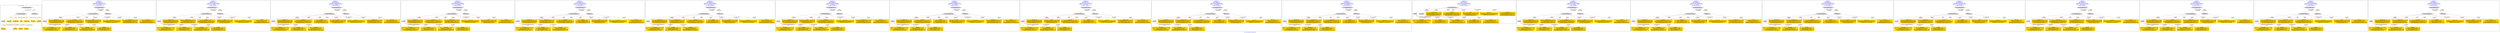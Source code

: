 digraph n0 {
fontcolor="blue"
remincross="true"
label="s13-s-art-institute-of-chicago.xml"
subgraph cluster_0 {
label="1-correct model"
n2[style="filled",color="white",fillcolor="lightgray",label="CulturalHeritageObject1"];
n3[style="filled",color="white",fillcolor="lightgray",label="Person1"];
n4[shape="plaintext",style="filled",fillcolor="gold",label="Dimensions"];
n5[shape="plaintext",style="filled",fillcolor="gold",label="Typeofartwork"];
n6[shape="plaintext",style="filled",fillcolor="gold",label="Credit"];
n7[shape="plaintext",style="filled",fillcolor="gold",label="Titleofartwork"];
n8[shape="plaintext",style="filled",fillcolor="gold",label="Accessionid"];
n9[shape="plaintext",style="filled",fillcolor="gold",label="Nationality"];
n10[shape="plaintext",style="filled",fillcolor="gold",label="birthDate"];
n11[shape="plaintext",style="filled",fillcolor="gold",label="deathDate"];
n12[shape="plaintext",style="filled",fillcolor="gold",label="Artistname"];
n13[style="filled",color="white",fillcolor="lightgray",label="EuropeanaAggregation1"];
n14[style="filled",color="white",fillcolor="lightgray",label="WebResource1"];
n15[shape="plaintext",style="filled",fillcolor="gold",label="ImageURL"];
}
subgraph cluster_1 {
label="candidate 0\nlink coherence:1.0\nnode coherence:1.0\nconfidence:0.6140749949777058\nmapping score:0.6546916649925686\ncost:12.99942\n-precision:0.92-recall:0.92"
n17[style="filled",color="white",fillcolor="lightgray",label="CulturalHeritageObject1"];
n18[style="filled",color="white",fillcolor="lightgray",label="Person1"];
n19[style="filled",color="white",fillcolor="lightgray",label="EuropeanaAggregation1"];
n20[style="filled",color="white",fillcolor="lightgray",label="WebResource1"];
n21[shape="plaintext",style="filled",fillcolor="gold",label="Typeofartwork\n[CulturalHeritageObject,medium,0.791]\n[CulturalHeritageObject,description,0.086]\n[Person,biographicalInformation,0.071]\n[CulturalHeritageObject,title,0.052]"];
n22[shape="plaintext",style="filled",fillcolor="gold",label="ImageURL\n[WebResource,classLink,0.826]\n[Document,classLink,0.143]\n[Person,biographicalInformation,0.018]\n[CulturalHeritageObject,description,0.013]"];
n23[shape="plaintext",style="filled",fillcolor="gold",label="Dimensions\n[CulturalHeritageObject,extent,0.743]\n[CulturalHeritageObject,accessionNumber,0.112]\n[CulturalHeritageObject,description,0.082]\n[CulturalHeritageObject,medium,0.064]"];
n24[shape="plaintext",style="filled",fillcolor="gold",label="Nationality\n[Person,countryAssociatedWithThePerson,0.806]\n[Concept,prefLabel,0.091]\n[CulturalHeritageObject,provenance,0.057]\n[CulturalHeritageObject,title,0.046]"];
n25[shape="plaintext",style="filled",fillcolor="gold",label="Credit\n[CulturalHeritageObject,provenance,0.428]\n[CulturalHeritageObject,description,0.249]\n[CulturalHeritageObject,title,0.17]\n[Document,classLink,0.153]"];
n26[shape="plaintext",style="filled",fillcolor="gold",label="deathDate\n[Person,dateOfDeath,0.345]\n[CulturalHeritageObject,created,0.316]\n[Person,dateOfBirth,0.307]\n[CulturalHeritageObject,provenance,0.032]"];
n27[shape="plaintext",style="filled",fillcolor="gold",label="Accessionid\n[CulturalHeritageObject,accessionNumber,0.914]\n[CulturalHeritageObject,provenance,0.082]\n[WebResource,classLink,0.004]"];
n28[shape="plaintext",style="filled",fillcolor="gold",label="Titleofartwork\n[CulturalHeritageObject,description,0.293]\n[CulturalHeritageObject,title,0.275]\n[CulturalHeritageObject,created,0.227]\n[Person,biographicalInformation,0.206]"];
n29[shape="plaintext",style="filled",fillcolor="gold",label="Artistname\n[Person,nameOfThePerson,0.503]\n[Document,classLink,0.183]\n[CulturalHeritageObject,provenance,0.157]\n[CulturalHeritageObject,description,0.157]"];
n30[shape="plaintext",style="filled",fillcolor="gold",label="birthDate\n[Person,dateOfBirth,0.492]\n[CulturalHeritageObject,created,0.259]\n[Person,dateOfDeath,0.191]\n[Person,biographicalInformation,0.058]"];
}
subgraph cluster_2 {
label="candidate 1\nlink coherence:1.0\nnode coherence:1.0\nconfidence:0.6122558140143681\nmapping score:0.6540852713381228\ncost:12.99942\n-precision:1.0-recall:1.0"
n32[style="filled",color="white",fillcolor="lightgray",label="CulturalHeritageObject1"];
n33[style="filled",color="white",fillcolor="lightgray",label="Person1"];
n34[style="filled",color="white",fillcolor="lightgray",label="EuropeanaAggregation1"];
n35[style="filled",color="white",fillcolor="lightgray",label="WebResource1"];
n36[shape="plaintext",style="filled",fillcolor="gold",label="Typeofartwork\n[CulturalHeritageObject,medium,0.791]\n[CulturalHeritageObject,description,0.086]\n[Person,biographicalInformation,0.071]\n[CulturalHeritageObject,title,0.052]"];
n37[shape="plaintext",style="filled",fillcolor="gold",label="Titleofartwork\n[CulturalHeritageObject,description,0.293]\n[CulturalHeritageObject,title,0.275]\n[CulturalHeritageObject,created,0.227]\n[Person,biographicalInformation,0.206]"];
n38[shape="plaintext",style="filled",fillcolor="gold",label="ImageURL\n[WebResource,classLink,0.826]\n[Document,classLink,0.143]\n[Person,biographicalInformation,0.018]\n[CulturalHeritageObject,description,0.013]"];
n39[shape="plaintext",style="filled",fillcolor="gold",label="Dimensions\n[CulturalHeritageObject,extent,0.743]\n[CulturalHeritageObject,accessionNumber,0.112]\n[CulturalHeritageObject,description,0.082]\n[CulturalHeritageObject,medium,0.064]"];
n40[shape="plaintext",style="filled",fillcolor="gold",label="Nationality\n[Person,countryAssociatedWithThePerson,0.806]\n[Concept,prefLabel,0.091]\n[CulturalHeritageObject,provenance,0.057]\n[CulturalHeritageObject,title,0.046]"];
n41[shape="plaintext",style="filled",fillcolor="gold",label="Credit\n[CulturalHeritageObject,provenance,0.428]\n[CulturalHeritageObject,description,0.249]\n[CulturalHeritageObject,title,0.17]\n[Document,classLink,0.153]"];
n42[shape="plaintext",style="filled",fillcolor="gold",label="deathDate\n[Person,dateOfDeath,0.345]\n[CulturalHeritageObject,created,0.316]\n[Person,dateOfBirth,0.307]\n[CulturalHeritageObject,provenance,0.032]"];
n43[shape="plaintext",style="filled",fillcolor="gold",label="Accessionid\n[CulturalHeritageObject,accessionNumber,0.914]\n[CulturalHeritageObject,provenance,0.082]\n[WebResource,classLink,0.004]"];
n44[shape="plaintext",style="filled",fillcolor="gold",label="Artistname\n[Person,nameOfThePerson,0.503]\n[Document,classLink,0.183]\n[CulturalHeritageObject,provenance,0.157]\n[CulturalHeritageObject,description,0.157]"];
n45[shape="plaintext",style="filled",fillcolor="gold",label="birthDate\n[Person,dateOfBirth,0.492]\n[CulturalHeritageObject,created,0.259]\n[Person,dateOfDeath,0.191]\n[Person,biographicalInformation,0.058]"];
}
subgraph cluster_3 {
label="candidate 10\nlink coherence:1.0\nnode coherence:1.0\nconfidence:0.5908469470069344\nmapping score:0.6469489823356448\ncost:12.99942\n-precision:0.85-recall:0.85"
n47[style="filled",color="white",fillcolor="lightgray",label="CulturalHeritageObject1"];
n48[style="filled",color="white",fillcolor="lightgray",label="Person1"];
n49[style="filled",color="white",fillcolor="lightgray",label="EuropeanaAggregation1"];
n50[style="filled",color="white",fillcolor="lightgray",label="WebResource1"];
n51[shape="plaintext",style="filled",fillcolor="gold",label="Typeofartwork\n[CulturalHeritageObject,medium,0.791]\n[CulturalHeritageObject,description,0.086]\n[Person,biographicalInformation,0.071]\n[CulturalHeritageObject,title,0.052]"];
n52[shape="plaintext",style="filled",fillcolor="gold",label="ImageURL\n[WebResource,classLink,0.826]\n[Document,classLink,0.143]\n[Person,biographicalInformation,0.018]\n[CulturalHeritageObject,description,0.013]"];
n53[shape="plaintext",style="filled",fillcolor="gold",label="Dimensions\n[CulturalHeritageObject,extent,0.743]\n[CulturalHeritageObject,accessionNumber,0.112]\n[CulturalHeritageObject,description,0.082]\n[CulturalHeritageObject,medium,0.064]"];
n54[shape="plaintext",style="filled",fillcolor="gold",label="Nationality\n[Person,countryAssociatedWithThePerson,0.806]\n[Concept,prefLabel,0.091]\n[CulturalHeritageObject,provenance,0.057]\n[CulturalHeritageObject,title,0.046]"];
n55[shape="plaintext",style="filled",fillcolor="gold",label="birthDate\n[Person,dateOfBirth,0.492]\n[CulturalHeritageObject,created,0.259]\n[Person,dateOfDeath,0.191]\n[Person,biographicalInformation,0.058]"];
n56[shape="plaintext",style="filled",fillcolor="gold",label="Credit\n[CulturalHeritageObject,provenance,0.428]\n[CulturalHeritageObject,description,0.249]\n[CulturalHeritageObject,title,0.17]\n[Document,classLink,0.153]"];
n57[shape="plaintext",style="filled",fillcolor="gold",label="deathDate\n[Person,dateOfDeath,0.345]\n[CulturalHeritageObject,created,0.316]\n[Person,dateOfBirth,0.307]\n[CulturalHeritageObject,provenance,0.032]"];
n58[shape="plaintext",style="filled",fillcolor="gold",label="Accessionid\n[CulturalHeritageObject,accessionNumber,0.914]\n[CulturalHeritageObject,provenance,0.082]\n[WebResource,classLink,0.004]"];
n59[shape="plaintext",style="filled",fillcolor="gold",label="Titleofartwork\n[CulturalHeritageObject,description,0.293]\n[CulturalHeritageObject,title,0.275]\n[CulturalHeritageObject,created,0.227]\n[Person,biographicalInformation,0.206]"];
n60[shape="plaintext",style="filled",fillcolor="gold",label="Artistname\n[Person,nameOfThePerson,0.503]\n[Document,classLink,0.183]\n[CulturalHeritageObject,provenance,0.157]\n[CulturalHeritageObject,description,0.157]"];
}
subgraph cluster_4 {
label="candidate 11\nlink coherence:1.0\nnode coherence:1.0\nconfidence:0.5895125423698978\nmapping score:0.646504180789966\ncost:12.99942\n-precision:0.85-recall:0.85"
n62[style="filled",color="white",fillcolor="lightgray",label="CulturalHeritageObject1"];
n63[style="filled",color="white",fillcolor="lightgray",label="Person1"];
n64[style="filled",color="white",fillcolor="lightgray",label="EuropeanaAggregation1"];
n65[style="filled",color="white",fillcolor="lightgray",label="WebResource1"];
n66[shape="plaintext",style="filled",fillcolor="gold",label="Typeofartwork\n[CulturalHeritageObject,medium,0.791]\n[CulturalHeritageObject,description,0.086]\n[Person,biographicalInformation,0.071]\n[CulturalHeritageObject,title,0.052]"];
n67[shape="plaintext",style="filled",fillcolor="gold",label="ImageURL\n[WebResource,classLink,0.826]\n[Document,classLink,0.143]\n[Person,biographicalInformation,0.018]\n[CulturalHeritageObject,description,0.013]"];
n68[shape="plaintext",style="filled",fillcolor="gold",label="Dimensions\n[CulturalHeritageObject,extent,0.743]\n[CulturalHeritageObject,accessionNumber,0.112]\n[CulturalHeritageObject,description,0.082]\n[CulturalHeritageObject,medium,0.064]"];
n69[shape="plaintext",style="filled",fillcolor="gold",label="Nationality\n[Person,countryAssociatedWithThePerson,0.806]\n[Concept,prefLabel,0.091]\n[CulturalHeritageObject,provenance,0.057]\n[CulturalHeritageObject,title,0.046]"];
n70[shape="plaintext",style="filled",fillcolor="gold",label="Titleofartwork\n[CulturalHeritageObject,description,0.293]\n[CulturalHeritageObject,title,0.275]\n[CulturalHeritageObject,created,0.227]\n[Person,biographicalInformation,0.206]"];
n71[shape="plaintext",style="filled",fillcolor="gold",label="deathDate\n[Person,dateOfDeath,0.345]\n[CulturalHeritageObject,created,0.316]\n[Person,dateOfBirth,0.307]\n[CulturalHeritageObject,provenance,0.032]"];
n72[shape="plaintext",style="filled",fillcolor="gold",label="Accessionid\n[CulturalHeritageObject,accessionNumber,0.914]\n[CulturalHeritageObject,provenance,0.082]\n[WebResource,classLink,0.004]"];
n73[shape="plaintext",style="filled",fillcolor="gold",label="Credit\n[CulturalHeritageObject,provenance,0.428]\n[CulturalHeritageObject,description,0.249]\n[CulturalHeritageObject,title,0.17]\n[Document,classLink,0.153]"];
n74[shape="plaintext",style="filled",fillcolor="gold",label="Artistname\n[Person,nameOfThePerson,0.503]\n[Document,classLink,0.183]\n[CulturalHeritageObject,provenance,0.157]\n[CulturalHeritageObject,description,0.157]"];
n75[shape="plaintext",style="filled",fillcolor="gold",label="birthDate\n[Person,dateOfBirth,0.492]\n[CulturalHeritageObject,created,0.259]\n[Person,dateOfDeath,0.191]\n[Person,biographicalInformation,0.058]"];
}
subgraph cluster_5 {
label="candidate 12\nlink coherence:1.0\nnode coherence:1.0\nconfidence:0.5890277660435967\nmapping score:0.646342588681199\ncost:12.99942\n-precision:0.92-recall:0.92"
n77[style="filled",color="white",fillcolor="lightgray",label="CulturalHeritageObject1"];
n78[style="filled",color="white",fillcolor="lightgray",label="Person1"];
n79[style="filled",color="white",fillcolor="lightgray",label="EuropeanaAggregation1"];
n80[style="filled",color="white",fillcolor="lightgray",label="WebResource1"];
n81[shape="plaintext",style="filled",fillcolor="gold",label="Typeofartwork\n[CulturalHeritageObject,medium,0.791]\n[CulturalHeritageObject,description,0.086]\n[Person,biographicalInformation,0.071]\n[CulturalHeritageObject,title,0.052]"];
n82[shape="plaintext",style="filled",fillcolor="gold",label="Titleofartwork\n[CulturalHeritageObject,description,0.293]\n[CulturalHeritageObject,title,0.275]\n[CulturalHeritageObject,created,0.227]\n[Person,biographicalInformation,0.206]"];
n83[shape="plaintext",style="filled",fillcolor="gold",label="ImageURL\n[WebResource,classLink,0.826]\n[Document,classLink,0.143]\n[Person,biographicalInformation,0.018]\n[CulturalHeritageObject,description,0.013]"];
n84[shape="plaintext",style="filled",fillcolor="gold",label="Dimensions\n[CulturalHeritageObject,extent,0.743]\n[CulturalHeritageObject,accessionNumber,0.112]\n[CulturalHeritageObject,description,0.082]\n[CulturalHeritageObject,medium,0.064]"];
n85[shape="plaintext",style="filled",fillcolor="gold",label="Nationality\n[Person,countryAssociatedWithThePerson,0.806]\n[Concept,prefLabel,0.091]\n[CulturalHeritageObject,provenance,0.057]\n[CulturalHeritageObject,title,0.046]"];
n86[shape="plaintext",style="filled",fillcolor="gold",label="birthDate\n[Person,dateOfBirth,0.492]\n[CulturalHeritageObject,created,0.259]\n[Person,dateOfDeath,0.191]\n[Person,biographicalInformation,0.058]"];
n87[shape="plaintext",style="filled",fillcolor="gold",label="Credit\n[CulturalHeritageObject,provenance,0.428]\n[CulturalHeritageObject,description,0.249]\n[CulturalHeritageObject,title,0.17]\n[Document,classLink,0.153]"];
n88[shape="plaintext",style="filled",fillcolor="gold",label="deathDate\n[Person,dateOfDeath,0.345]\n[CulturalHeritageObject,created,0.316]\n[Person,dateOfBirth,0.307]\n[CulturalHeritageObject,provenance,0.032]"];
n89[shape="plaintext",style="filled",fillcolor="gold",label="Accessionid\n[CulturalHeritageObject,accessionNumber,0.914]\n[CulturalHeritageObject,provenance,0.082]\n[WebResource,classLink,0.004]"];
n90[shape="plaintext",style="filled",fillcolor="gold",label="Artistname\n[Person,nameOfThePerson,0.503]\n[Document,classLink,0.183]\n[CulturalHeritageObject,provenance,0.157]\n[CulturalHeritageObject,description,0.157]"];
}
subgraph cluster_6 {
label="candidate 13\nlink coherence:1.0\nnode coherence:1.0\nconfidence:0.5890277660435967\nmapping score:0.646342588681199\ncost:12.99959\n-precision:0.92-recall:0.92"
n92[style="filled",color="white",fillcolor="lightgray",label="CulturalHeritageObject1"];
n93[style="filled",color="white",fillcolor="lightgray",label="Person1"];
n94[style="filled",color="white",fillcolor="lightgray",label="EuropeanaAggregation1"];
n95[style="filled",color="white",fillcolor="lightgray",label="WebResource2"];
n96[shape="plaintext",style="filled",fillcolor="gold",label="Typeofartwork\n[CulturalHeritageObject,medium,0.791]\n[CulturalHeritageObject,description,0.086]\n[Person,biographicalInformation,0.071]\n[CulturalHeritageObject,title,0.052]"];
n97[shape="plaintext",style="filled",fillcolor="gold",label="Titleofartwork\n[CulturalHeritageObject,description,0.293]\n[CulturalHeritageObject,title,0.275]\n[CulturalHeritageObject,created,0.227]\n[Person,biographicalInformation,0.206]"];
n98[shape="plaintext",style="filled",fillcolor="gold",label="Dimensions\n[CulturalHeritageObject,extent,0.743]\n[CulturalHeritageObject,accessionNumber,0.112]\n[CulturalHeritageObject,description,0.082]\n[CulturalHeritageObject,medium,0.064]"];
n99[shape="plaintext",style="filled",fillcolor="gold",label="Nationality\n[Person,countryAssociatedWithThePerson,0.806]\n[Concept,prefLabel,0.091]\n[CulturalHeritageObject,provenance,0.057]\n[CulturalHeritageObject,title,0.046]"];
n100[shape="plaintext",style="filled",fillcolor="gold",label="birthDate\n[Person,dateOfBirth,0.492]\n[CulturalHeritageObject,created,0.259]\n[Person,dateOfDeath,0.191]\n[Person,biographicalInformation,0.058]"];
n101[shape="plaintext",style="filled",fillcolor="gold",label="Credit\n[CulturalHeritageObject,provenance,0.428]\n[CulturalHeritageObject,description,0.249]\n[CulturalHeritageObject,title,0.17]\n[Document,classLink,0.153]"];
n102[shape="plaintext",style="filled",fillcolor="gold",label="deathDate\n[Person,dateOfDeath,0.345]\n[CulturalHeritageObject,created,0.316]\n[Person,dateOfBirth,0.307]\n[CulturalHeritageObject,provenance,0.032]"];
n103[shape="plaintext",style="filled",fillcolor="gold",label="Accessionid\n[CulturalHeritageObject,accessionNumber,0.914]\n[CulturalHeritageObject,provenance,0.082]\n[WebResource,classLink,0.004]"];
n104[shape="plaintext",style="filled",fillcolor="gold",label="ImageURL\n[WebResource,classLink,0.826]\n[Document,classLink,0.143]\n[Person,biographicalInformation,0.018]\n[CulturalHeritageObject,description,0.013]"];
n105[shape="plaintext",style="filled",fillcolor="gold",label="Artistname\n[Person,nameOfThePerson,0.503]\n[Document,classLink,0.183]\n[CulturalHeritageObject,provenance,0.157]\n[CulturalHeritageObject,description,0.157]"];
}
subgraph cluster_7 {
label="candidate 14\nlink coherence:1.0\nnode coherence:1.0\nconfidence:0.5882615473395305\nmapping score:0.6460871824465101\ncost:12.99942\n-precision:0.85-recall:0.85"
n107[style="filled",color="white",fillcolor="lightgray",label="CulturalHeritageObject1"];
n108[style="filled",color="white",fillcolor="lightgray",label="Person1"];
n109[style="filled",color="white",fillcolor="lightgray",label="EuropeanaAggregation1"];
n110[style="filled",color="white",fillcolor="lightgray",label="WebResource1"];
n111[shape="plaintext",style="filled",fillcolor="gold",label="Typeofartwork\n[CulturalHeritageObject,medium,0.791]\n[CulturalHeritageObject,description,0.086]\n[Person,biographicalInformation,0.071]\n[CulturalHeritageObject,title,0.052]"];
n112[shape="plaintext",style="filled",fillcolor="gold",label="Credit\n[CulturalHeritageObject,provenance,0.428]\n[CulturalHeritageObject,description,0.249]\n[CulturalHeritageObject,title,0.17]\n[Document,classLink,0.153]"];
n113[shape="plaintext",style="filled",fillcolor="gold",label="ImageURL\n[WebResource,classLink,0.826]\n[Document,classLink,0.143]\n[Person,biographicalInformation,0.018]\n[CulturalHeritageObject,description,0.013]"];
n114[shape="plaintext",style="filled",fillcolor="gold",label="Dimensions\n[CulturalHeritageObject,extent,0.743]\n[CulturalHeritageObject,accessionNumber,0.112]\n[CulturalHeritageObject,description,0.082]\n[CulturalHeritageObject,medium,0.064]"];
n115[shape="plaintext",style="filled",fillcolor="gold",label="Nationality\n[Person,countryAssociatedWithThePerson,0.806]\n[Concept,prefLabel,0.091]\n[CulturalHeritageObject,provenance,0.057]\n[CulturalHeritageObject,title,0.046]"];
n116[shape="plaintext",style="filled",fillcolor="gold",label="deathDate\n[Person,dateOfDeath,0.345]\n[CulturalHeritageObject,created,0.316]\n[Person,dateOfBirth,0.307]\n[CulturalHeritageObject,provenance,0.032]"];
n117[shape="plaintext",style="filled",fillcolor="gold",label="Accessionid\n[CulturalHeritageObject,accessionNumber,0.914]\n[CulturalHeritageObject,provenance,0.082]\n[WebResource,classLink,0.004]"];
n118[shape="plaintext",style="filled",fillcolor="gold",label="Titleofartwork\n[CulturalHeritageObject,description,0.293]\n[CulturalHeritageObject,title,0.275]\n[CulturalHeritageObject,created,0.227]\n[Person,biographicalInformation,0.206]"];
n119[shape="plaintext",style="filled",fillcolor="gold",label="Artistname\n[Person,nameOfThePerson,0.503]\n[Document,classLink,0.183]\n[CulturalHeritageObject,provenance,0.157]\n[CulturalHeritageObject,description,0.157]"];
n120[shape="plaintext",style="filled",fillcolor="gold",label="birthDate\n[Person,dateOfBirth,0.492]\n[CulturalHeritageObject,created,0.259]\n[Person,dateOfDeath,0.191]\n[Person,biographicalInformation,0.058]"];
}
subgraph cluster_8 {
label="candidate 15\nlink coherence:1.0\nnode coherence:1.0\nconfidence:0.5870889905195704\nmapping score:0.6456963301731902\ncost:12.99942\n-precision:0.77-recall:0.77"
n122[style="filled",color="white",fillcolor="lightgray",label="CulturalHeritageObject1"];
n123[style="filled",color="white",fillcolor="lightgray",label="Person1"];
n124[style="filled",color="white",fillcolor="lightgray",label="EuropeanaAggregation1"];
n125[style="filled",color="white",fillcolor="lightgray",label="WebResource1"];
n126[shape="plaintext",style="filled",fillcolor="gold",label="Typeofartwork\n[CulturalHeritageObject,medium,0.791]\n[CulturalHeritageObject,description,0.086]\n[Person,biographicalInformation,0.071]\n[CulturalHeritageObject,title,0.052]"];
n127[shape="plaintext",style="filled",fillcolor="gold",label="ImageURL\n[WebResource,classLink,0.826]\n[Document,classLink,0.143]\n[Person,biographicalInformation,0.018]\n[CulturalHeritageObject,description,0.013]"];
n128[shape="plaintext",style="filled",fillcolor="gold",label="Dimensions\n[CulturalHeritageObject,extent,0.743]\n[CulturalHeritageObject,accessionNumber,0.112]\n[CulturalHeritageObject,description,0.082]\n[CulturalHeritageObject,medium,0.064]"];
n129[shape="plaintext",style="filled",fillcolor="gold",label="Nationality\n[Person,countryAssociatedWithThePerson,0.806]\n[Concept,prefLabel,0.091]\n[CulturalHeritageObject,provenance,0.057]\n[CulturalHeritageObject,title,0.046]"];
n130[shape="plaintext",style="filled",fillcolor="gold",label="birthDate\n[Person,dateOfBirth,0.492]\n[CulturalHeritageObject,created,0.259]\n[Person,dateOfDeath,0.191]\n[Person,biographicalInformation,0.058]"];
n131[shape="plaintext",style="filled",fillcolor="gold",label="Credit\n[CulturalHeritageObject,provenance,0.428]\n[CulturalHeritageObject,description,0.249]\n[CulturalHeritageObject,title,0.17]\n[Document,classLink,0.153]"];
n132[shape="plaintext",style="filled",fillcolor="gold",label="Accessionid\n[CulturalHeritageObject,accessionNumber,0.914]\n[CulturalHeritageObject,provenance,0.082]\n[WebResource,classLink,0.004]"];
n133[shape="plaintext",style="filled",fillcolor="gold",label="Titleofartwork\n[CulturalHeritageObject,description,0.293]\n[CulturalHeritageObject,title,0.275]\n[CulturalHeritageObject,created,0.227]\n[Person,biographicalInformation,0.206]"];
n134[shape="plaintext",style="filled",fillcolor="gold",label="Artistname\n[Person,nameOfThePerson,0.503]\n[Document,classLink,0.183]\n[CulturalHeritageObject,provenance,0.157]\n[CulturalHeritageObject,description,0.157]"];
n135[shape="plaintext",style="filled",fillcolor="gold",label="deathDate\n[Person,dateOfDeath,0.345]\n[CulturalHeritageObject,created,0.316]\n[Person,dateOfBirth,0.307]\n[CulturalHeritageObject,provenance,0.032]"];
}
subgraph cluster_9 {
label="candidate 16\nlink coherence:1.0\nnode coherence:1.0\nconfidence:0.5853175371870591\nmapping score:0.6451058457290197\ncost:12.99942\n-precision:0.77-recall:0.77"
n137[style="filled",color="white",fillcolor="lightgray",label="CulturalHeritageObject1"];
n138[style="filled",color="white",fillcolor="lightgray",label="Person1"];
n139[style="filled",color="white",fillcolor="lightgray",label="EuropeanaAggregation1"];
n140[style="filled",color="white",fillcolor="lightgray",label="WebResource1"];
n141[shape="plaintext",style="filled",fillcolor="gold",label="Typeofartwork\n[CulturalHeritageObject,medium,0.791]\n[CulturalHeritageObject,description,0.086]\n[Person,biographicalInformation,0.071]\n[CulturalHeritageObject,title,0.052]"];
n142[shape="plaintext",style="filled",fillcolor="gold",label="Credit\n[CulturalHeritageObject,provenance,0.428]\n[CulturalHeritageObject,description,0.249]\n[CulturalHeritageObject,title,0.17]\n[Document,classLink,0.153]"];
n143[shape="plaintext",style="filled",fillcolor="gold",label="ImageURL\n[WebResource,classLink,0.826]\n[Document,classLink,0.143]\n[Person,biographicalInformation,0.018]\n[CulturalHeritageObject,description,0.013]"];
n144[shape="plaintext",style="filled",fillcolor="gold",label="Dimensions\n[CulturalHeritageObject,extent,0.743]\n[CulturalHeritageObject,accessionNumber,0.112]\n[CulturalHeritageObject,description,0.082]\n[CulturalHeritageObject,medium,0.064]"];
n145[shape="plaintext",style="filled",fillcolor="gold",label="deathDate\n[Person,dateOfDeath,0.345]\n[CulturalHeritageObject,created,0.316]\n[Person,dateOfBirth,0.307]\n[CulturalHeritageObject,provenance,0.032]"];
n146[shape="plaintext",style="filled",fillcolor="gold",label="Nationality\n[Person,countryAssociatedWithThePerson,0.806]\n[Concept,prefLabel,0.091]\n[CulturalHeritageObject,provenance,0.057]\n[CulturalHeritageObject,title,0.046]"];
n147[shape="plaintext",style="filled",fillcolor="gold",label="Accessionid\n[CulturalHeritageObject,accessionNumber,0.914]\n[CulturalHeritageObject,provenance,0.082]\n[WebResource,classLink,0.004]"];
n148[shape="plaintext",style="filled",fillcolor="gold",label="Titleofartwork\n[CulturalHeritageObject,description,0.293]\n[CulturalHeritageObject,title,0.275]\n[CulturalHeritageObject,created,0.227]\n[Person,biographicalInformation,0.206]"];
n149[shape="plaintext",style="filled",fillcolor="gold",label="Artistname\n[Person,nameOfThePerson,0.503]\n[Document,classLink,0.183]\n[CulturalHeritageObject,provenance,0.157]\n[CulturalHeritageObject,description,0.157]"];
n150[shape="plaintext",style="filled",fillcolor="gold",label="birthDate\n[Person,dateOfBirth,0.492]\n[CulturalHeritageObject,created,0.259]\n[Person,dateOfDeath,0.191]\n[Person,biographicalInformation,0.058]"];
}
subgraph cluster_10 {
label="candidate 17\nlink coherence:1.0\nnode coherence:1.0\nconfidence:0.5852698095562328\nmapping score:0.6450899365187442\ncost:12.99942\n-precision:0.85-recall:0.85"
n152[style="filled",color="white",fillcolor="lightgray",label="CulturalHeritageObject1"];
n153[style="filled",color="white",fillcolor="lightgray",label="Person1"];
n154[style="filled",color="white",fillcolor="lightgray",label="EuropeanaAggregation1"];
n155[style="filled",color="white",fillcolor="lightgray",label="WebResource1"];
n156[shape="plaintext",style="filled",fillcolor="gold",label="Typeofartwork\n[CulturalHeritageObject,medium,0.791]\n[CulturalHeritageObject,description,0.086]\n[Person,biographicalInformation,0.071]\n[CulturalHeritageObject,title,0.052]"];
n157[shape="plaintext",style="filled",fillcolor="gold",label="Titleofartwork\n[CulturalHeritageObject,description,0.293]\n[CulturalHeritageObject,title,0.275]\n[CulturalHeritageObject,created,0.227]\n[Person,biographicalInformation,0.206]"];
n158[shape="plaintext",style="filled",fillcolor="gold",label="ImageURL\n[WebResource,classLink,0.826]\n[Document,classLink,0.143]\n[Person,biographicalInformation,0.018]\n[CulturalHeritageObject,description,0.013]"];
n159[shape="plaintext",style="filled",fillcolor="gold",label="Dimensions\n[CulturalHeritageObject,extent,0.743]\n[CulturalHeritageObject,accessionNumber,0.112]\n[CulturalHeritageObject,description,0.082]\n[CulturalHeritageObject,medium,0.064]"];
n160[shape="plaintext",style="filled",fillcolor="gold",label="Nationality\n[Person,countryAssociatedWithThePerson,0.806]\n[Concept,prefLabel,0.091]\n[CulturalHeritageObject,provenance,0.057]\n[CulturalHeritageObject,title,0.046]"];
n161[shape="plaintext",style="filled",fillcolor="gold",label="birthDate\n[Person,dateOfBirth,0.492]\n[CulturalHeritageObject,created,0.259]\n[Person,dateOfDeath,0.191]\n[Person,biographicalInformation,0.058]"];
n162[shape="plaintext",style="filled",fillcolor="gold",label="Credit\n[CulturalHeritageObject,provenance,0.428]\n[CulturalHeritageObject,description,0.249]\n[CulturalHeritageObject,title,0.17]\n[Document,classLink,0.153]"];
n163[shape="plaintext",style="filled",fillcolor="gold",label="Accessionid\n[CulturalHeritageObject,accessionNumber,0.914]\n[CulturalHeritageObject,provenance,0.082]\n[WebResource,classLink,0.004]"];
n164[shape="plaintext",style="filled",fillcolor="gold",label="Artistname\n[Person,nameOfThePerson,0.503]\n[Document,classLink,0.183]\n[CulturalHeritageObject,provenance,0.157]\n[CulturalHeritageObject,description,0.157]"];
n165[shape="plaintext",style="filled",fillcolor="gold",label="deathDate\n[Person,dateOfDeath,0.345]\n[CulturalHeritageObject,created,0.316]\n[Person,dateOfBirth,0.307]\n[CulturalHeritageObject,provenance,0.032]"];
}
subgraph cluster_11 {
label="candidate 18\nlink coherence:1.0\nnode coherence:1.0\nconfidence:0.5852698095562328\nmapping score:0.6450899365187442\ncost:12.99959\n-precision:0.85-recall:0.85"
n167[style="filled",color="white",fillcolor="lightgray",label="CulturalHeritageObject1"];
n168[style="filled",color="white",fillcolor="lightgray",label="Person1"];
n169[style="filled",color="white",fillcolor="lightgray",label="EuropeanaAggregation1"];
n170[style="filled",color="white",fillcolor="lightgray",label="WebResource2"];
n171[shape="plaintext",style="filled",fillcolor="gold",label="Typeofartwork\n[CulturalHeritageObject,medium,0.791]\n[CulturalHeritageObject,description,0.086]\n[Person,biographicalInformation,0.071]\n[CulturalHeritageObject,title,0.052]"];
n172[shape="plaintext",style="filled",fillcolor="gold",label="Titleofartwork\n[CulturalHeritageObject,description,0.293]\n[CulturalHeritageObject,title,0.275]\n[CulturalHeritageObject,created,0.227]\n[Person,biographicalInformation,0.206]"];
n173[shape="plaintext",style="filled",fillcolor="gold",label="Dimensions\n[CulturalHeritageObject,extent,0.743]\n[CulturalHeritageObject,accessionNumber,0.112]\n[CulturalHeritageObject,description,0.082]\n[CulturalHeritageObject,medium,0.064]"];
n174[shape="plaintext",style="filled",fillcolor="gold",label="Nationality\n[Person,countryAssociatedWithThePerson,0.806]\n[Concept,prefLabel,0.091]\n[CulturalHeritageObject,provenance,0.057]\n[CulturalHeritageObject,title,0.046]"];
n175[shape="plaintext",style="filled",fillcolor="gold",label="birthDate\n[Person,dateOfBirth,0.492]\n[CulturalHeritageObject,created,0.259]\n[Person,dateOfDeath,0.191]\n[Person,biographicalInformation,0.058]"];
n176[shape="plaintext",style="filled",fillcolor="gold",label="Credit\n[CulturalHeritageObject,provenance,0.428]\n[CulturalHeritageObject,description,0.249]\n[CulturalHeritageObject,title,0.17]\n[Document,classLink,0.153]"];
n177[shape="plaintext",style="filled",fillcolor="gold",label="Accessionid\n[CulturalHeritageObject,accessionNumber,0.914]\n[CulturalHeritageObject,provenance,0.082]\n[WebResource,classLink,0.004]"];
n178[shape="plaintext",style="filled",fillcolor="gold",label="ImageURL\n[WebResource,classLink,0.826]\n[Document,classLink,0.143]\n[Person,biographicalInformation,0.018]\n[CulturalHeritageObject,description,0.013]"];
n179[shape="plaintext",style="filled",fillcolor="gold",label="Artistname\n[Person,nameOfThePerson,0.503]\n[Document,classLink,0.183]\n[CulturalHeritageObject,provenance,0.157]\n[CulturalHeritageObject,description,0.157]"];
n180[shape="plaintext",style="filled",fillcolor="gold",label="deathDate\n[Person,dateOfDeath,0.345]\n[CulturalHeritageObject,created,0.316]\n[Person,dateOfBirth,0.307]\n[CulturalHeritageObject,provenance,0.032]"];
}
subgraph cluster_12 {
label="candidate 19\nlink coherence:1.0\nnode coherence:1.0\nconfidence:0.5457165849576708\nmapping score:0.6319055283192236\ncost:11.99974\n-precision:0.75-recall:0.69"
n182[style="filled",color="white",fillcolor="lightgray",label="CulturalHeritageObject1"];
n183[style="filled",color="white",fillcolor="lightgray",label="Person1"];
n184[style="filled",color="white",fillcolor="lightgray",label="Document1"];
n185[shape="plaintext",style="filled",fillcolor="gold",label="Typeofartwork\n[CulturalHeritageObject,medium,0.791]\n[CulturalHeritageObject,description,0.086]\n[Person,biographicalInformation,0.071]\n[CulturalHeritageObject,title,0.052]"];
n186[shape="plaintext",style="filled",fillcolor="gold",label="Dimensions\n[CulturalHeritageObject,extent,0.743]\n[CulturalHeritageObject,accessionNumber,0.112]\n[CulturalHeritageObject,description,0.082]\n[CulturalHeritageObject,medium,0.064]"];
n187[shape="plaintext",style="filled",fillcolor="gold",label="Nationality\n[Person,countryAssociatedWithThePerson,0.806]\n[Concept,prefLabel,0.091]\n[CulturalHeritageObject,provenance,0.057]\n[CulturalHeritageObject,title,0.046]"];
n188[shape="plaintext",style="filled",fillcolor="gold",label="Credit\n[CulturalHeritageObject,provenance,0.428]\n[CulturalHeritageObject,description,0.249]\n[CulturalHeritageObject,title,0.17]\n[Document,classLink,0.153]"];
n189[shape="plaintext",style="filled",fillcolor="gold",label="deathDate\n[Person,dateOfDeath,0.345]\n[CulturalHeritageObject,created,0.316]\n[Person,dateOfBirth,0.307]\n[CulturalHeritageObject,provenance,0.032]"];
n190[shape="plaintext",style="filled",fillcolor="gold",label="Accessionid\n[CulturalHeritageObject,accessionNumber,0.914]\n[CulturalHeritageObject,provenance,0.082]\n[WebResource,classLink,0.004]"];
n191[shape="plaintext",style="filled",fillcolor="gold",label="Titleofartwork\n[CulturalHeritageObject,description,0.293]\n[CulturalHeritageObject,title,0.275]\n[CulturalHeritageObject,created,0.227]\n[Person,biographicalInformation,0.206]"];
n192[shape="plaintext",style="filled",fillcolor="gold",label="Artistname\n[Person,nameOfThePerson,0.503]\n[Document,classLink,0.183]\n[CulturalHeritageObject,provenance,0.157]\n[CulturalHeritageObject,description,0.157]"];
n193[shape="plaintext",style="filled",fillcolor="gold",label="ImageURL\n[WebResource,classLink,0.826]\n[Document,classLink,0.143]\n[Person,biographicalInformation,0.018]\n[CulturalHeritageObject,description,0.013]"];
n194[shape="plaintext",style="filled",fillcolor="gold",label="birthDate\n[Person,dateOfBirth,0.492]\n[CulturalHeritageObject,created,0.259]\n[Person,dateOfDeath,0.191]\n[Person,biographicalInformation,0.058]"];
}
subgraph cluster_13 {
label="candidate 2\nlink coherence:1.0\nnode coherence:1.0\nconfidence:0.6122558140143681\nmapping score:0.6540852713381228\ncost:12.99959\n-precision:1.0-recall:1.0"
n196[style="filled",color="white",fillcolor="lightgray",label="CulturalHeritageObject1"];
n197[style="filled",color="white",fillcolor="lightgray",label="Person1"];
n198[style="filled",color="white",fillcolor="lightgray",label="EuropeanaAggregation1"];
n199[style="filled",color="white",fillcolor="lightgray",label="WebResource2"];
n200[shape="plaintext",style="filled",fillcolor="gold",label="Typeofartwork\n[CulturalHeritageObject,medium,0.791]\n[CulturalHeritageObject,description,0.086]\n[Person,biographicalInformation,0.071]\n[CulturalHeritageObject,title,0.052]"];
n201[shape="plaintext",style="filled",fillcolor="gold",label="Titleofartwork\n[CulturalHeritageObject,description,0.293]\n[CulturalHeritageObject,title,0.275]\n[CulturalHeritageObject,created,0.227]\n[Person,biographicalInformation,0.206]"];
n202[shape="plaintext",style="filled",fillcolor="gold",label="Dimensions\n[CulturalHeritageObject,extent,0.743]\n[CulturalHeritageObject,accessionNumber,0.112]\n[CulturalHeritageObject,description,0.082]\n[CulturalHeritageObject,medium,0.064]"];
n203[shape="plaintext",style="filled",fillcolor="gold",label="Nationality\n[Person,countryAssociatedWithThePerson,0.806]\n[Concept,prefLabel,0.091]\n[CulturalHeritageObject,provenance,0.057]\n[CulturalHeritageObject,title,0.046]"];
n204[shape="plaintext",style="filled",fillcolor="gold",label="Credit\n[CulturalHeritageObject,provenance,0.428]\n[CulturalHeritageObject,description,0.249]\n[CulturalHeritageObject,title,0.17]\n[Document,classLink,0.153]"];
n205[shape="plaintext",style="filled",fillcolor="gold",label="deathDate\n[Person,dateOfDeath,0.345]\n[CulturalHeritageObject,created,0.316]\n[Person,dateOfBirth,0.307]\n[CulturalHeritageObject,provenance,0.032]"];
n206[shape="plaintext",style="filled",fillcolor="gold",label="Accessionid\n[CulturalHeritageObject,accessionNumber,0.914]\n[CulturalHeritageObject,provenance,0.082]\n[WebResource,classLink,0.004]"];
n207[shape="plaintext",style="filled",fillcolor="gold",label="ImageURL\n[WebResource,classLink,0.826]\n[Document,classLink,0.143]\n[Person,biographicalInformation,0.018]\n[CulturalHeritageObject,description,0.013]"];
n208[shape="plaintext",style="filled",fillcolor="gold",label="Artistname\n[Person,nameOfThePerson,0.503]\n[Document,classLink,0.183]\n[CulturalHeritageObject,provenance,0.157]\n[CulturalHeritageObject,description,0.157]"];
n209[shape="plaintext",style="filled",fillcolor="gold",label="birthDate\n[Person,dateOfBirth,0.492]\n[CulturalHeritageObject,created,0.259]\n[Person,dateOfDeath,0.191]\n[Person,biographicalInformation,0.058]"];
}
subgraph cluster_14 {
label="candidate 3\nlink coherence:1.0\nnode coherence:1.0\nconfidence:0.6111309848252344\nmapping score:0.6537103282750781\ncost:12.99942\n-precision:0.85-recall:0.85"
n211[style="filled",color="white",fillcolor="lightgray",label="CulturalHeritageObject1"];
n212[style="filled",color="white",fillcolor="lightgray",label="Person1"];
n213[style="filled",color="white",fillcolor="lightgray",label="EuropeanaAggregation1"];
n214[style="filled",color="white",fillcolor="lightgray",label="WebResource1"];
n215[shape="plaintext",style="filled",fillcolor="gold",label="Typeofartwork\n[CulturalHeritageObject,medium,0.791]\n[CulturalHeritageObject,description,0.086]\n[Person,biographicalInformation,0.071]\n[CulturalHeritageObject,title,0.052]"];
n216[shape="plaintext",style="filled",fillcolor="gold",label="ImageURL\n[WebResource,classLink,0.826]\n[Document,classLink,0.143]\n[Person,biographicalInformation,0.018]\n[CulturalHeritageObject,description,0.013]"];
n217[shape="plaintext",style="filled",fillcolor="gold",label="Dimensions\n[CulturalHeritageObject,extent,0.743]\n[CulturalHeritageObject,accessionNumber,0.112]\n[CulturalHeritageObject,description,0.082]\n[CulturalHeritageObject,medium,0.064]"];
n218[shape="plaintext",style="filled",fillcolor="gold",label="deathDate\n[Person,dateOfDeath,0.345]\n[CulturalHeritageObject,created,0.316]\n[Person,dateOfBirth,0.307]\n[CulturalHeritageObject,provenance,0.032]"];
n219[shape="plaintext",style="filled",fillcolor="gold",label="Nationality\n[Person,countryAssociatedWithThePerson,0.806]\n[Concept,prefLabel,0.091]\n[CulturalHeritageObject,provenance,0.057]\n[CulturalHeritageObject,title,0.046]"];
n220[shape="plaintext",style="filled",fillcolor="gold",label="Credit\n[CulturalHeritageObject,provenance,0.428]\n[CulturalHeritageObject,description,0.249]\n[CulturalHeritageObject,title,0.17]\n[Document,classLink,0.153]"];
n221[shape="plaintext",style="filled",fillcolor="gold",label="Accessionid\n[CulturalHeritageObject,accessionNumber,0.914]\n[CulturalHeritageObject,provenance,0.082]\n[WebResource,classLink,0.004]"];
n222[shape="plaintext",style="filled",fillcolor="gold",label="Titleofartwork\n[CulturalHeritageObject,description,0.293]\n[CulturalHeritageObject,title,0.275]\n[CulturalHeritageObject,created,0.227]\n[Person,biographicalInformation,0.206]"];
n223[shape="plaintext",style="filled",fillcolor="gold",label="Artistname\n[Person,nameOfThePerson,0.503]\n[Document,classLink,0.183]\n[CulturalHeritageObject,provenance,0.157]\n[CulturalHeritageObject,description,0.157]"];
n224[shape="plaintext",style="filled",fillcolor="gold",label="birthDate\n[Person,dateOfBirth,0.492]\n[CulturalHeritageObject,created,0.259]\n[Person,dateOfDeath,0.191]\n[Person,biographicalInformation,0.058]"];
}
subgraph cluster_15 {
label="candidate 4\nlink coherence:1.0\nnode coherence:1.0\nconfidence:0.6093118038618968\nmapping score:0.6531039346206322\ncost:12.99942\n-precision:0.92-recall:0.92"
n226[style="filled",color="white",fillcolor="lightgray",label="CulturalHeritageObject1"];
n227[style="filled",color="white",fillcolor="lightgray",label="Person1"];
n228[style="filled",color="white",fillcolor="lightgray",label="EuropeanaAggregation1"];
n229[style="filled",color="white",fillcolor="lightgray",label="WebResource1"];
n230[shape="plaintext",style="filled",fillcolor="gold",label="Typeofartwork\n[CulturalHeritageObject,medium,0.791]\n[CulturalHeritageObject,description,0.086]\n[Person,biographicalInformation,0.071]\n[CulturalHeritageObject,title,0.052]"];
n231[shape="plaintext",style="filled",fillcolor="gold",label="Titleofartwork\n[CulturalHeritageObject,description,0.293]\n[CulturalHeritageObject,title,0.275]\n[CulturalHeritageObject,created,0.227]\n[Person,biographicalInformation,0.206]"];
n232[shape="plaintext",style="filled",fillcolor="gold",label="ImageURL\n[WebResource,classLink,0.826]\n[Document,classLink,0.143]\n[Person,biographicalInformation,0.018]\n[CulturalHeritageObject,description,0.013]"];
n233[shape="plaintext",style="filled",fillcolor="gold",label="Dimensions\n[CulturalHeritageObject,extent,0.743]\n[CulturalHeritageObject,accessionNumber,0.112]\n[CulturalHeritageObject,description,0.082]\n[CulturalHeritageObject,medium,0.064]"];
n234[shape="plaintext",style="filled",fillcolor="gold",label="deathDate\n[Person,dateOfDeath,0.345]\n[CulturalHeritageObject,created,0.316]\n[Person,dateOfBirth,0.307]\n[CulturalHeritageObject,provenance,0.032]"];
n235[shape="plaintext",style="filled",fillcolor="gold",label="Nationality\n[Person,countryAssociatedWithThePerson,0.806]\n[Concept,prefLabel,0.091]\n[CulturalHeritageObject,provenance,0.057]\n[CulturalHeritageObject,title,0.046]"];
n236[shape="plaintext",style="filled",fillcolor="gold",label="Credit\n[CulturalHeritageObject,provenance,0.428]\n[CulturalHeritageObject,description,0.249]\n[CulturalHeritageObject,title,0.17]\n[Document,classLink,0.153]"];
n237[shape="plaintext",style="filled",fillcolor="gold",label="Accessionid\n[CulturalHeritageObject,accessionNumber,0.914]\n[CulturalHeritageObject,provenance,0.082]\n[WebResource,classLink,0.004]"];
n238[shape="plaintext",style="filled",fillcolor="gold",label="Artistname\n[Person,nameOfThePerson,0.503]\n[Document,classLink,0.183]\n[CulturalHeritageObject,provenance,0.157]\n[CulturalHeritageObject,description,0.157]"];
n239[shape="plaintext",style="filled",fillcolor="gold",label="birthDate\n[Person,dateOfBirth,0.492]\n[CulturalHeritageObject,created,0.259]\n[Person,dateOfDeath,0.191]\n[Person,biographicalInformation,0.058]"];
}
subgraph cluster_16 {
label="candidate 5\nlink coherence:1.0\nnode coherence:1.0\nconfidence:0.6093118038618968\nmapping score:0.6531039346206322\ncost:12.99959\n-precision:0.92-recall:0.92"
n241[style="filled",color="white",fillcolor="lightgray",label="CulturalHeritageObject1"];
n242[style="filled",color="white",fillcolor="lightgray",label="Person1"];
n243[style="filled",color="white",fillcolor="lightgray",label="EuropeanaAggregation1"];
n244[style="filled",color="white",fillcolor="lightgray",label="WebResource2"];
n245[shape="plaintext",style="filled",fillcolor="gold",label="Typeofartwork\n[CulturalHeritageObject,medium,0.791]\n[CulturalHeritageObject,description,0.086]\n[Person,biographicalInformation,0.071]\n[CulturalHeritageObject,title,0.052]"];
n246[shape="plaintext",style="filled",fillcolor="gold",label="Titleofartwork\n[CulturalHeritageObject,description,0.293]\n[CulturalHeritageObject,title,0.275]\n[CulturalHeritageObject,created,0.227]\n[Person,biographicalInformation,0.206]"];
n247[shape="plaintext",style="filled",fillcolor="gold",label="Dimensions\n[CulturalHeritageObject,extent,0.743]\n[CulturalHeritageObject,accessionNumber,0.112]\n[CulturalHeritageObject,description,0.082]\n[CulturalHeritageObject,medium,0.064]"];
n248[shape="plaintext",style="filled",fillcolor="gold",label="deathDate\n[Person,dateOfDeath,0.345]\n[CulturalHeritageObject,created,0.316]\n[Person,dateOfBirth,0.307]\n[CulturalHeritageObject,provenance,0.032]"];
n249[shape="plaintext",style="filled",fillcolor="gold",label="Nationality\n[Person,countryAssociatedWithThePerson,0.806]\n[Concept,prefLabel,0.091]\n[CulturalHeritageObject,provenance,0.057]\n[CulturalHeritageObject,title,0.046]"];
n250[shape="plaintext",style="filled",fillcolor="gold",label="Credit\n[CulturalHeritageObject,provenance,0.428]\n[CulturalHeritageObject,description,0.249]\n[CulturalHeritageObject,title,0.17]\n[Document,classLink,0.153]"];
n251[shape="plaintext",style="filled",fillcolor="gold",label="Accessionid\n[CulturalHeritageObject,accessionNumber,0.914]\n[CulturalHeritageObject,provenance,0.082]\n[WebResource,classLink,0.004]"];
n252[shape="plaintext",style="filled",fillcolor="gold",label="ImageURL\n[WebResource,classLink,0.826]\n[Document,classLink,0.143]\n[Person,biographicalInformation,0.018]\n[CulturalHeritageObject,description,0.013]"];
n253[shape="plaintext",style="filled",fillcolor="gold",label="Artistname\n[Person,nameOfThePerson,0.503]\n[Document,classLink,0.183]\n[CulturalHeritageObject,provenance,0.157]\n[CulturalHeritageObject,description,0.157]"];
n254[shape="plaintext",style="filled",fillcolor="gold",label="birthDate\n[Person,dateOfBirth,0.492]\n[CulturalHeritageObject,created,0.259]\n[Person,dateOfDeath,0.191]\n[Person,biographicalInformation,0.058]"];
}
subgraph cluster_17 {
label="candidate 6\nlink coherence:1.0\nnode coherence:1.0\nconfidence:0.6074342611033426\nmapping score:0.6524780870344475\ncost:12.99942\n-precision:0.92-recall:0.92"
n256[style="filled",color="white",fillcolor="lightgray",label="CulturalHeritageObject1"];
n257[style="filled",color="white",fillcolor="lightgray",label="Person1"];
n258[style="filled",color="white",fillcolor="lightgray",label="EuropeanaAggregation1"];
n259[style="filled",color="white",fillcolor="lightgray",label="WebResource1"];
n260[shape="plaintext",style="filled",fillcolor="gold",label="Typeofartwork\n[CulturalHeritageObject,medium,0.791]\n[CulturalHeritageObject,description,0.086]\n[Person,biographicalInformation,0.071]\n[CulturalHeritageObject,title,0.052]"];
n261[shape="plaintext",style="filled",fillcolor="gold",label="ImageURL\n[WebResource,classLink,0.826]\n[Document,classLink,0.143]\n[Person,biographicalInformation,0.018]\n[CulturalHeritageObject,description,0.013]"];
n262[shape="plaintext",style="filled",fillcolor="gold",label="Dimensions\n[CulturalHeritageObject,extent,0.743]\n[CulturalHeritageObject,accessionNumber,0.112]\n[CulturalHeritageObject,description,0.082]\n[CulturalHeritageObject,medium,0.064]"];
n263[shape="plaintext",style="filled",fillcolor="gold",label="Nationality\n[Person,countryAssociatedWithThePerson,0.806]\n[Concept,prefLabel,0.091]\n[CulturalHeritageObject,provenance,0.057]\n[CulturalHeritageObject,title,0.046]"];
n264[shape="plaintext",style="filled",fillcolor="gold",label="Titleofartwork\n[CulturalHeritageObject,description,0.293]\n[CulturalHeritageObject,title,0.275]\n[CulturalHeritageObject,created,0.227]\n[Person,biographicalInformation,0.206]"];
n265[shape="plaintext",style="filled",fillcolor="gold",label="Credit\n[CulturalHeritageObject,provenance,0.428]\n[CulturalHeritageObject,description,0.249]\n[CulturalHeritageObject,title,0.17]\n[Document,classLink,0.153]"];
n266[shape="plaintext",style="filled",fillcolor="gold",label="deathDate\n[Person,dateOfDeath,0.345]\n[CulturalHeritageObject,created,0.316]\n[Person,dateOfBirth,0.307]\n[CulturalHeritageObject,provenance,0.032]"];
n267[shape="plaintext",style="filled",fillcolor="gold",label="Accessionid\n[CulturalHeritageObject,accessionNumber,0.914]\n[CulturalHeritageObject,provenance,0.082]\n[WebResource,classLink,0.004]"];
n268[shape="plaintext",style="filled",fillcolor="gold",label="Artistname\n[Person,nameOfThePerson,0.503]\n[Document,classLink,0.183]\n[CulturalHeritageObject,provenance,0.157]\n[CulturalHeritageObject,description,0.157]"];
n269[shape="plaintext",style="filled",fillcolor="gold",label="birthDate\n[Person,dateOfBirth,0.492]\n[CulturalHeritageObject,created,0.259]\n[Person,dateOfDeath,0.191]\n[Person,biographicalInformation,0.058]"];
}
subgraph cluster_18 {
label="candidate 7\nlink coherence:1.0\nnode coherence:1.0\nconfidence:0.6074342611033426\nmapping score:0.6524780870344475\ncost:12.99959\n-precision:0.92-recall:0.92"
n271[style="filled",color="white",fillcolor="lightgray",label="CulturalHeritageObject1"];
n272[style="filled",color="white",fillcolor="lightgray",label="Person1"];
n273[style="filled",color="white",fillcolor="lightgray",label="EuropeanaAggregation1"];
n274[style="filled",color="white",fillcolor="lightgray",label="WebResource2"];
n275[shape="plaintext",style="filled",fillcolor="gold",label="Typeofartwork\n[CulturalHeritageObject,medium,0.791]\n[CulturalHeritageObject,description,0.086]\n[Person,biographicalInformation,0.071]\n[CulturalHeritageObject,title,0.052]"];
n276[shape="plaintext",style="filled",fillcolor="gold",label="Dimensions\n[CulturalHeritageObject,extent,0.743]\n[CulturalHeritageObject,accessionNumber,0.112]\n[CulturalHeritageObject,description,0.082]\n[CulturalHeritageObject,medium,0.064]"];
n277[shape="plaintext",style="filled",fillcolor="gold",label="Nationality\n[Person,countryAssociatedWithThePerson,0.806]\n[Concept,prefLabel,0.091]\n[CulturalHeritageObject,provenance,0.057]\n[CulturalHeritageObject,title,0.046]"];
n278[shape="plaintext",style="filled",fillcolor="gold",label="Titleofartwork\n[CulturalHeritageObject,description,0.293]\n[CulturalHeritageObject,title,0.275]\n[CulturalHeritageObject,created,0.227]\n[Person,biographicalInformation,0.206]"];
n279[shape="plaintext",style="filled",fillcolor="gold",label="Credit\n[CulturalHeritageObject,provenance,0.428]\n[CulturalHeritageObject,description,0.249]\n[CulturalHeritageObject,title,0.17]\n[Document,classLink,0.153]"];
n280[shape="plaintext",style="filled",fillcolor="gold",label="deathDate\n[Person,dateOfDeath,0.345]\n[CulturalHeritageObject,created,0.316]\n[Person,dateOfBirth,0.307]\n[CulturalHeritageObject,provenance,0.032]"];
n281[shape="plaintext",style="filled",fillcolor="gold",label="Accessionid\n[CulturalHeritageObject,accessionNumber,0.914]\n[CulturalHeritageObject,provenance,0.082]\n[WebResource,classLink,0.004]"];
n282[shape="plaintext",style="filled",fillcolor="gold",label="ImageURL\n[WebResource,classLink,0.826]\n[Document,classLink,0.143]\n[Person,biographicalInformation,0.018]\n[CulturalHeritageObject,description,0.013]"];
n283[shape="plaintext",style="filled",fillcolor="gold",label="Artistname\n[Person,nameOfThePerson,0.503]\n[Document,classLink,0.183]\n[CulturalHeritageObject,provenance,0.157]\n[CulturalHeritageObject,description,0.157]"];
n284[shape="plaintext",style="filled",fillcolor="gold",label="birthDate\n[Person,dateOfBirth,0.492]\n[CulturalHeritageObject,created,0.259]\n[Person,dateOfDeath,0.191]\n[Person,biographicalInformation,0.058]"];
}
subgraph cluster_19 {
label="candidate 8\nlink coherence:1.0\nnode coherence:1.0\nconfidence:0.5943340952809234\nmapping score:0.6481113650936412\ncost:12.99942\n-precision:0.92-recall:0.92"
n286[style="filled",color="white",fillcolor="lightgray",label="CulturalHeritageObject1"];
n287[style="filled",color="white",fillcolor="lightgray",label="Person1"];
n288[style="filled",color="white",fillcolor="lightgray",label="EuropeanaAggregation1"];
n289[style="filled",color="white",fillcolor="lightgray",label="WebResource1"];
n290[shape="plaintext",style="filled",fillcolor="gold",label="Typeofartwork\n[CulturalHeritageObject,medium,0.791]\n[CulturalHeritageObject,description,0.086]\n[Person,biographicalInformation,0.071]\n[CulturalHeritageObject,title,0.052]"];
n291[shape="plaintext",style="filled",fillcolor="gold",label="Titleofartwork\n[CulturalHeritageObject,description,0.293]\n[CulturalHeritageObject,title,0.275]\n[CulturalHeritageObject,created,0.227]\n[Person,biographicalInformation,0.206]"];
n292[shape="plaintext",style="filled",fillcolor="gold",label="ImageURL\n[WebResource,classLink,0.826]\n[Document,classLink,0.143]\n[Person,biographicalInformation,0.018]\n[CulturalHeritageObject,description,0.013]"];
n293[shape="plaintext",style="filled",fillcolor="gold",label="Dimensions\n[CulturalHeritageObject,extent,0.743]\n[CulturalHeritageObject,accessionNumber,0.112]\n[CulturalHeritageObject,description,0.082]\n[CulturalHeritageObject,medium,0.064]"];
n294[shape="plaintext",style="filled",fillcolor="gold",label="Nationality\n[Person,countryAssociatedWithThePerson,0.806]\n[Concept,prefLabel,0.091]\n[CulturalHeritageObject,provenance,0.057]\n[CulturalHeritageObject,title,0.046]"];
n295[shape="plaintext",style="filled",fillcolor="gold",label="deathDate\n[Person,dateOfDeath,0.345]\n[CulturalHeritageObject,created,0.316]\n[Person,dateOfBirth,0.307]\n[CulturalHeritageObject,provenance,0.032]"];
n296[shape="plaintext",style="filled",fillcolor="gold",label="Accessionid\n[CulturalHeritageObject,accessionNumber,0.914]\n[CulturalHeritageObject,provenance,0.082]\n[WebResource,classLink,0.004]"];
n297[shape="plaintext",style="filled",fillcolor="gold",label="Credit\n[CulturalHeritageObject,provenance,0.428]\n[CulturalHeritageObject,description,0.249]\n[CulturalHeritageObject,title,0.17]\n[Document,classLink,0.153]"];
n298[shape="plaintext",style="filled",fillcolor="gold",label="Artistname\n[Person,nameOfThePerson,0.503]\n[Document,classLink,0.183]\n[CulturalHeritageObject,provenance,0.157]\n[CulturalHeritageObject,description,0.157]"];
n299[shape="plaintext",style="filled",fillcolor="gold",label="birthDate\n[Person,dateOfBirth,0.492]\n[CulturalHeritageObject,created,0.259]\n[Person,dateOfDeath,0.191]\n[Person,biographicalInformation,0.058]"];
}
subgraph cluster_20 {
label="candidate 9\nlink coherence:1.0\nnode coherence:1.0\nconfidence:0.591390085128452\nmapping score:0.6471300283761506\ncost:12.99942\n-precision:0.85-recall:0.85"
n301[style="filled",color="white",fillcolor="lightgray",label="CulturalHeritageObject1"];
n302[style="filled",color="white",fillcolor="lightgray",label="Person1"];
n303[style="filled",color="white",fillcolor="lightgray",label="EuropeanaAggregation1"];
n304[style="filled",color="white",fillcolor="lightgray",label="WebResource1"];
n305[shape="plaintext",style="filled",fillcolor="gold",label="Typeofartwork\n[CulturalHeritageObject,medium,0.791]\n[CulturalHeritageObject,description,0.086]\n[Person,biographicalInformation,0.071]\n[CulturalHeritageObject,title,0.052]"];
n306[shape="plaintext",style="filled",fillcolor="gold",label="Titleofartwork\n[CulturalHeritageObject,description,0.293]\n[CulturalHeritageObject,title,0.275]\n[CulturalHeritageObject,created,0.227]\n[Person,biographicalInformation,0.206]"];
n307[shape="plaintext",style="filled",fillcolor="gold",label="ImageURL\n[WebResource,classLink,0.826]\n[Document,classLink,0.143]\n[Person,biographicalInformation,0.018]\n[CulturalHeritageObject,description,0.013]"];
n308[shape="plaintext",style="filled",fillcolor="gold",label="Dimensions\n[CulturalHeritageObject,extent,0.743]\n[CulturalHeritageObject,accessionNumber,0.112]\n[CulturalHeritageObject,description,0.082]\n[CulturalHeritageObject,medium,0.064]"];
n309[shape="plaintext",style="filled",fillcolor="gold",label="deathDate\n[Person,dateOfDeath,0.345]\n[CulturalHeritageObject,created,0.316]\n[Person,dateOfBirth,0.307]\n[CulturalHeritageObject,provenance,0.032]"];
n310[shape="plaintext",style="filled",fillcolor="gold",label="Nationality\n[Person,countryAssociatedWithThePerson,0.806]\n[Concept,prefLabel,0.091]\n[CulturalHeritageObject,provenance,0.057]\n[CulturalHeritageObject,title,0.046]"];
n311[shape="plaintext",style="filled",fillcolor="gold",label="Accessionid\n[CulturalHeritageObject,accessionNumber,0.914]\n[CulturalHeritageObject,provenance,0.082]\n[WebResource,classLink,0.004]"];
n312[shape="plaintext",style="filled",fillcolor="gold",label="Credit\n[CulturalHeritageObject,provenance,0.428]\n[CulturalHeritageObject,description,0.249]\n[CulturalHeritageObject,title,0.17]\n[Document,classLink,0.153]"];
n313[shape="plaintext",style="filled",fillcolor="gold",label="Artistname\n[Person,nameOfThePerson,0.503]\n[Document,classLink,0.183]\n[CulturalHeritageObject,provenance,0.157]\n[CulturalHeritageObject,description,0.157]"];
n314[shape="plaintext",style="filled",fillcolor="gold",label="birthDate\n[Person,dateOfBirth,0.492]\n[CulturalHeritageObject,created,0.259]\n[Person,dateOfDeath,0.191]\n[Person,biographicalInformation,0.058]"];
}
n2 -> n3[color="brown",fontcolor="black",label="creator"]
n2 -> n4[color="brown",fontcolor="black",label="extent"]
n2 -> n5[color="brown",fontcolor="black",label="medium"]
n2 -> n6[color="brown",fontcolor="black",label="provenance"]
n2 -> n7[color="brown",fontcolor="black",label="title"]
n2 -> n8[color="brown",fontcolor="black",label="accessionNumber"]
n3 -> n9[color="brown",fontcolor="black",label="countryAssociatedWithThePerson"]
n3 -> n10[color="brown",fontcolor="black",label="dateOfBirth"]
n3 -> n11[color="brown",fontcolor="black",label="dateOfDeath"]
n3 -> n12[color="brown",fontcolor="black",label="nameOfThePerson"]
n13 -> n2[color="brown",fontcolor="black",label="aggregatedCHO"]
n13 -> n14[color="brown",fontcolor="black",label="hasView"]
n14 -> n15[color="brown",fontcolor="black",label="classLink"]
n17 -> n18[color="brown",fontcolor="black",label="creator\nw=0.99978"]
n19 -> n17[color="brown",fontcolor="black",label="aggregatedCHO\nw=0.99982"]
n19 -> n20[color="brown",fontcolor="black",label="hasView\nw=0.99982"]
n17 -> n21[color="brown",fontcolor="black",label="medium\nw=1.0"]
n20 -> n22[color="brown",fontcolor="black",label="classLink\nw=1.0"]
n17 -> n23[color="brown",fontcolor="black",label="extent\nw=1.0"]
n18 -> n24[color="brown",fontcolor="black",label="countryAssociatedWithThePerson\nw=1.0"]
n17 -> n25[color="brown",fontcolor="black",label="provenance\nw=1.0"]
n18 -> n26[color="brown",fontcolor="black",label="dateOfDeath\nw=1.0"]
n17 -> n27[color="brown",fontcolor="black",label="accessionNumber\nw=1.0"]
n17 -> n28[color="brown",fontcolor="black",label="description\nw=1.0"]
n18 -> n29[color="brown",fontcolor="black",label="nameOfThePerson\nw=1.0"]
n18 -> n30[color="brown",fontcolor="black",label="dateOfBirth\nw=1.0"]
n32 -> n33[color="brown",fontcolor="black",label="creator\nw=0.99978"]
n34 -> n32[color="brown",fontcolor="black",label="aggregatedCHO\nw=0.99982"]
n34 -> n35[color="brown",fontcolor="black",label="hasView\nw=0.99982"]
n32 -> n36[color="brown",fontcolor="black",label="medium\nw=1.0"]
n32 -> n37[color="brown",fontcolor="black",label="title\nw=1.0"]
n35 -> n38[color="brown",fontcolor="black",label="classLink\nw=1.0"]
n32 -> n39[color="brown",fontcolor="black",label="extent\nw=1.0"]
n33 -> n40[color="brown",fontcolor="black",label="countryAssociatedWithThePerson\nw=1.0"]
n32 -> n41[color="brown",fontcolor="black",label="provenance\nw=1.0"]
n33 -> n42[color="brown",fontcolor="black",label="dateOfDeath\nw=1.0"]
n32 -> n43[color="brown",fontcolor="black",label="accessionNumber\nw=1.0"]
n33 -> n44[color="brown",fontcolor="black",label="nameOfThePerson\nw=1.0"]
n33 -> n45[color="brown",fontcolor="black",label="dateOfBirth\nw=1.0"]
n47 -> n48[color="brown",fontcolor="black",label="creator\nw=0.99978"]
n49 -> n47[color="brown",fontcolor="black",label="aggregatedCHO\nw=0.99982"]
n49 -> n50[color="brown",fontcolor="black",label="hasView\nw=0.99982"]
n47 -> n51[color="brown",fontcolor="black",label="medium\nw=1.0"]
n50 -> n52[color="brown",fontcolor="black",label="classLink\nw=1.0"]
n47 -> n53[color="brown",fontcolor="black",label="extent\nw=1.0"]
n48 -> n54[color="brown",fontcolor="black",label="countryAssociatedWithThePerson\nw=1.0"]
n47 -> n55[color="brown",fontcolor="black",label="created\nw=1.0"]
n47 -> n56[color="brown",fontcolor="black",label="provenance\nw=1.0"]
n48 -> n57[color="brown",fontcolor="black",label="dateOfDeath\nw=1.0"]
n47 -> n58[color="brown",fontcolor="black",label="accessionNumber\nw=1.0"]
n47 -> n59[color="brown",fontcolor="black",label="description\nw=1.0"]
n48 -> n60[color="brown",fontcolor="black",label="nameOfThePerson\nw=1.0"]
n62 -> n63[color="brown",fontcolor="black",label="creator\nw=0.99978"]
n64 -> n62[color="brown",fontcolor="black",label="aggregatedCHO\nw=0.99982"]
n64 -> n65[color="brown",fontcolor="black",label="hasView\nw=0.99982"]
n62 -> n66[color="brown",fontcolor="black",label="medium\nw=1.0"]
n65 -> n67[color="brown",fontcolor="black",label="classLink\nw=1.0"]
n62 -> n68[color="brown",fontcolor="black",label="extent\nw=1.0"]
n63 -> n69[color="brown",fontcolor="black",label="countryAssociatedWithThePerson\nw=1.0"]
n62 -> n70[color="brown",fontcolor="black",label="created\nw=1.0"]
n63 -> n71[color="brown",fontcolor="black",label="dateOfDeath\nw=1.0"]
n62 -> n72[color="brown",fontcolor="black",label="accessionNumber\nw=1.0"]
n62 -> n73[color="brown",fontcolor="black",label="description\nw=1.0"]
n63 -> n74[color="brown",fontcolor="black",label="nameOfThePerson\nw=1.0"]
n63 -> n75[color="brown",fontcolor="black",label="dateOfBirth\nw=1.0"]
n77 -> n78[color="brown",fontcolor="black",label="creator\nw=0.99978"]
n79 -> n77[color="brown",fontcolor="black",label="aggregatedCHO\nw=0.99982"]
n79 -> n80[color="brown",fontcolor="black",label="hasView\nw=0.99982"]
n77 -> n81[color="brown",fontcolor="black",label="medium\nw=1.0"]
n77 -> n82[color="brown",fontcolor="black",label="title\nw=1.0"]
n80 -> n83[color="brown",fontcolor="black",label="classLink\nw=1.0"]
n77 -> n84[color="brown",fontcolor="black",label="extent\nw=1.0"]
n78 -> n85[color="brown",fontcolor="black",label="countryAssociatedWithThePerson\nw=1.0"]
n77 -> n86[color="brown",fontcolor="black",label="created\nw=1.0"]
n77 -> n87[color="brown",fontcolor="black",label="provenance\nw=1.0"]
n78 -> n88[color="brown",fontcolor="black",label="dateOfDeath\nw=1.0"]
n77 -> n89[color="brown",fontcolor="black",label="accessionNumber\nw=1.0"]
n78 -> n90[color="brown",fontcolor="black",label="nameOfThePerson\nw=1.0"]
n92 -> n93[color="brown",fontcolor="black",label="creator\nw=0.99978"]
n94 -> n92[color="brown",fontcolor="black",label="aggregatedCHO\nw=0.99982"]
n94 -> n95[color="brown",fontcolor="black",label="hasView\nw=0.99999"]
n92 -> n96[color="brown",fontcolor="black",label="medium\nw=1.0"]
n92 -> n97[color="brown",fontcolor="black",label="title\nw=1.0"]
n92 -> n98[color="brown",fontcolor="black",label="extent\nw=1.0"]
n93 -> n99[color="brown",fontcolor="black",label="countryAssociatedWithThePerson\nw=1.0"]
n92 -> n100[color="brown",fontcolor="black",label="created\nw=1.0"]
n92 -> n101[color="brown",fontcolor="black",label="provenance\nw=1.0"]
n93 -> n102[color="brown",fontcolor="black",label="dateOfDeath\nw=1.0"]
n92 -> n103[color="brown",fontcolor="black",label="accessionNumber\nw=1.0"]
n95 -> n104[color="brown",fontcolor="black",label="classLink\nw=1.0"]
n93 -> n105[color="brown",fontcolor="black",label="nameOfThePerson\nw=1.0"]
n107 -> n108[color="brown",fontcolor="black",label="creator\nw=0.99978"]
n109 -> n107[color="brown",fontcolor="black",label="aggregatedCHO\nw=0.99982"]
n109 -> n110[color="brown",fontcolor="black",label="hasView\nw=0.99982"]
n107 -> n111[color="brown",fontcolor="black",label="medium\nw=1.0"]
n107 -> n112[color="brown",fontcolor="black",label="title\nw=1.0"]
n110 -> n113[color="brown",fontcolor="black",label="classLink\nw=1.0"]
n107 -> n114[color="brown",fontcolor="black",label="extent\nw=1.0"]
n108 -> n115[color="brown",fontcolor="black",label="countryAssociatedWithThePerson\nw=1.0"]
n108 -> n116[color="brown",fontcolor="black",label="dateOfDeath\nw=1.0"]
n107 -> n117[color="brown",fontcolor="black",label="accessionNumber\nw=1.0"]
n107 -> n118[color="brown",fontcolor="black",label="description\nw=1.0"]
n108 -> n119[color="brown",fontcolor="black",label="nameOfThePerson\nw=1.0"]
n108 -> n120[color="brown",fontcolor="black",label="dateOfBirth\nw=1.0"]
n122 -> n123[color="brown",fontcolor="black",label="creator\nw=0.99978"]
n124 -> n122[color="brown",fontcolor="black",label="aggregatedCHO\nw=0.99982"]
n124 -> n125[color="brown",fontcolor="black",label="hasView\nw=0.99982"]
n122 -> n126[color="brown",fontcolor="black",label="medium\nw=1.0"]
n125 -> n127[color="brown",fontcolor="black",label="classLink\nw=1.0"]
n122 -> n128[color="brown",fontcolor="black",label="extent\nw=1.0"]
n123 -> n129[color="brown",fontcolor="black",label="countryAssociatedWithThePerson\nw=1.0"]
n122 -> n130[color="brown",fontcolor="black",label="created\nw=1.0"]
n122 -> n131[color="brown",fontcolor="black",label="provenance\nw=1.0"]
n122 -> n132[color="brown",fontcolor="black",label="accessionNumber\nw=1.0"]
n122 -> n133[color="brown",fontcolor="black",label="description\nw=1.0"]
n123 -> n134[color="brown",fontcolor="black",label="nameOfThePerson\nw=1.0"]
n123 -> n135[color="brown",fontcolor="black",label="dateOfBirth\nw=1.0"]
n137 -> n138[color="brown",fontcolor="black",label="creator\nw=0.99978"]
n139 -> n137[color="brown",fontcolor="black",label="aggregatedCHO\nw=0.99982"]
n139 -> n140[color="brown",fontcolor="black",label="hasView\nw=0.99982"]
n137 -> n141[color="brown",fontcolor="black",label="medium\nw=1.0"]
n137 -> n142[color="brown",fontcolor="black",label="title\nw=1.0"]
n140 -> n143[color="brown",fontcolor="black",label="classLink\nw=1.0"]
n137 -> n144[color="brown",fontcolor="black",label="extent\nw=1.0"]
n137 -> n145[color="brown",fontcolor="black",label="created\nw=1.0"]
n138 -> n146[color="brown",fontcolor="black",label="countryAssociatedWithThePerson\nw=1.0"]
n137 -> n147[color="brown",fontcolor="black",label="accessionNumber\nw=1.0"]
n137 -> n148[color="brown",fontcolor="black",label="description\nw=1.0"]
n138 -> n149[color="brown",fontcolor="black",label="nameOfThePerson\nw=1.0"]
n138 -> n150[color="brown",fontcolor="black",label="dateOfBirth\nw=1.0"]
n152 -> n153[color="brown",fontcolor="black",label="creator\nw=0.99978"]
n154 -> n152[color="brown",fontcolor="black",label="aggregatedCHO\nw=0.99982"]
n154 -> n155[color="brown",fontcolor="black",label="hasView\nw=0.99982"]
n152 -> n156[color="brown",fontcolor="black",label="medium\nw=1.0"]
n152 -> n157[color="brown",fontcolor="black",label="title\nw=1.0"]
n155 -> n158[color="brown",fontcolor="black",label="classLink\nw=1.0"]
n152 -> n159[color="brown",fontcolor="black",label="extent\nw=1.0"]
n153 -> n160[color="brown",fontcolor="black",label="countryAssociatedWithThePerson\nw=1.0"]
n152 -> n161[color="brown",fontcolor="black",label="created\nw=1.0"]
n152 -> n162[color="brown",fontcolor="black",label="provenance\nw=1.0"]
n152 -> n163[color="brown",fontcolor="black",label="accessionNumber\nw=1.0"]
n153 -> n164[color="brown",fontcolor="black",label="nameOfThePerson\nw=1.0"]
n153 -> n165[color="brown",fontcolor="black",label="dateOfBirth\nw=1.0"]
n167 -> n168[color="brown",fontcolor="black",label="creator\nw=0.99978"]
n169 -> n167[color="brown",fontcolor="black",label="aggregatedCHO\nw=0.99982"]
n169 -> n170[color="brown",fontcolor="black",label="hasView\nw=0.99999"]
n167 -> n171[color="brown",fontcolor="black",label="medium\nw=1.0"]
n167 -> n172[color="brown",fontcolor="black",label="title\nw=1.0"]
n167 -> n173[color="brown",fontcolor="black",label="extent\nw=1.0"]
n168 -> n174[color="brown",fontcolor="black",label="countryAssociatedWithThePerson\nw=1.0"]
n167 -> n175[color="brown",fontcolor="black",label="created\nw=1.0"]
n167 -> n176[color="brown",fontcolor="black",label="provenance\nw=1.0"]
n167 -> n177[color="brown",fontcolor="black",label="accessionNumber\nw=1.0"]
n170 -> n178[color="brown",fontcolor="black",label="classLink\nw=1.0"]
n168 -> n179[color="brown",fontcolor="black",label="nameOfThePerson\nw=1.0"]
n168 -> n180[color="brown",fontcolor="black",label="dateOfBirth\nw=1.0"]
n182 -> n183[color="brown",fontcolor="black",label="creator\nw=0.99978"]
n182 -> n184[color="brown",fontcolor="black",label="page\nw=0.99996"]
n182 -> n185[color="brown",fontcolor="black",label="medium\nw=1.0"]
n182 -> n186[color="brown",fontcolor="black",label="extent\nw=1.0"]
n183 -> n187[color="brown",fontcolor="black",label="countryAssociatedWithThePerson\nw=1.0"]
n182 -> n188[color="brown",fontcolor="black",label="provenance\nw=1.0"]
n183 -> n189[color="brown",fontcolor="black",label="dateOfDeath\nw=1.0"]
n182 -> n190[color="brown",fontcolor="black",label="accessionNumber\nw=1.0"]
n182 -> n191[color="brown",fontcolor="black",label="description\nw=1.0"]
n183 -> n192[color="brown",fontcolor="black",label="nameOfThePerson\nw=1.0"]
n184 -> n193[color="brown",fontcolor="black",label="classLink\nw=1.0"]
n183 -> n194[color="brown",fontcolor="black",label="dateOfBirth\nw=1.0"]
n196 -> n197[color="brown",fontcolor="black",label="creator\nw=0.99978"]
n198 -> n196[color="brown",fontcolor="black",label="aggregatedCHO\nw=0.99982"]
n198 -> n199[color="brown",fontcolor="black",label="hasView\nw=0.99999"]
n196 -> n200[color="brown",fontcolor="black",label="medium\nw=1.0"]
n196 -> n201[color="brown",fontcolor="black",label="title\nw=1.0"]
n196 -> n202[color="brown",fontcolor="black",label="extent\nw=1.0"]
n197 -> n203[color="brown",fontcolor="black",label="countryAssociatedWithThePerson\nw=1.0"]
n196 -> n204[color="brown",fontcolor="black",label="provenance\nw=1.0"]
n197 -> n205[color="brown",fontcolor="black",label="dateOfDeath\nw=1.0"]
n196 -> n206[color="brown",fontcolor="black",label="accessionNumber\nw=1.0"]
n199 -> n207[color="brown",fontcolor="black",label="classLink\nw=1.0"]
n197 -> n208[color="brown",fontcolor="black",label="nameOfThePerson\nw=1.0"]
n197 -> n209[color="brown",fontcolor="black",label="dateOfBirth\nw=1.0"]
n211 -> n212[color="brown",fontcolor="black",label="creator\nw=0.99978"]
n213 -> n211[color="brown",fontcolor="black",label="aggregatedCHO\nw=0.99982"]
n213 -> n214[color="brown",fontcolor="black",label="hasView\nw=0.99982"]
n211 -> n215[color="brown",fontcolor="black",label="medium\nw=1.0"]
n214 -> n216[color="brown",fontcolor="black",label="classLink\nw=1.0"]
n211 -> n217[color="brown",fontcolor="black",label="extent\nw=1.0"]
n211 -> n218[color="brown",fontcolor="black",label="created\nw=1.0"]
n212 -> n219[color="brown",fontcolor="black",label="countryAssociatedWithThePerson\nw=1.0"]
n211 -> n220[color="brown",fontcolor="black",label="provenance\nw=1.0"]
n211 -> n221[color="brown",fontcolor="black",label="accessionNumber\nw=1.0"]
n211 -> n222[color="brown",fontcolor="black",label="description\nw=1.0"]
n212 -> n223[color="brown",fontcolor="black",label="nameOfThePerson\nw=1.0"]
n212 -> n224[color="brown",fontcolor="black",label="dateOfBirth\nw=1.0"]
n226 -> n227[color="brown",fontcolor="black",label="creator\nw=0.99978"]
n228 -> n226[color="brown",fontcolor="black",label="aggregatedCHO\nw=0.99982"]
n228 -> n229[color="brown",fontcolor="black",label="hasView\nw=0.99982"]
n226 -> n230[color="brown",fontcolor="black",label="medium\nw=1.0"]
n226 -> n231[color="brown",fontcolor="black",label="title\nw=1.0"]
n229 -> n232[color="brown",fontcolor="black",label="classLink\nw=1.0"]
n226 -> n233[color="brown",fontcolor="black",label="extent\nw=1.0"]
n226 -> n234[color="brown",fontcolor="black",label="created\nw=1.0"]
n227 -> n235[color="brown",fontcolor="black",label="countryAssociatedWithThePerson\nw=1.0"]
n226 -> n236[color="brown",fontcolor="black",label="provenance\nw=1.0"]
n226 -> n237[color="brown",fontcolor="black",label="accessionNumber\nw=1.0"]
n227 -> n238[color="brown",fontcolor="black",label="nameOfThePerson\nw=1.0"]
n227 -> n239[color="brown",fontcolor="black",label="dateOfBirth\nw=1.0"]
n241 -> n242[color="brown",fontcolor="black",label="creator\nw=0.99978"]
n243 -> n241[color="brown",fontcolor="black",label="aggregatedCHO\nw=0.99982"]
n243 -> n244[color="brown",fontcolor="black",label="hasView\nw=0.99999"]
n241 -> n245[color="brown",fontcolor="black",label="medium\nw=1.0"]
n241 -> n246[color="brown",fontcolor="black",label="title\nw=1.0"]
n241 -> n247[color="brown",fontcolor="black",label="extent\nw=1.0"]
n241 -> n248[color="brown",fontcolor="black",label="created\nw=1.0"]
n242 -> n249[color="brown",fontcolor="black",label="countryAssociatedWithThePerson\nw=1.0"]
n241 -> n250[color="brown",fontcolor="black",label="provenance\nw=1.0"]
n241 -> n251[color="brown",fontcolor="black",label="accessionNumber\nw=1.0"]
n244 -> n252[color="brown",fontcolor="black",label="classLink\nw=1.0"]
n242 -> n253[color="brown",fontcolor="black",label="nameOfThePerson\nw=1.0"]
n242 -> n254[color="brown",fontcolor="black",label="dateOfBirth\nw=1.0"]
n256 -> n257[color="brown",fontcolor="black",label="creator\nw=0.99978"]
n258 -> n256[color="brown",fontcolor="black",label="aggregatedCHO\nw=0.99982"]
n258 -> n259[color="brown",fontcolor="black",label="hasView\nw=0.99982"]
n256 -> n260[color="brown",fontcolor="black",label="medium\nw=1.0"]
n259 -> n261[color="brown",fontcolor="black",label="classLink\nw=1.0"]
n256 -> n262[color="brown",fontcolor="black",label="extent\nw=1.0"]
n257 -> n263[color="brown",fontcolor="black",label="countryAssociatedWithThePerson\nw=1.0"]
n256 -> n264[color="brown",fontcolor="black",label="created\nw=1.0"]
n256 -> n265[color="brown",fontcolor="black",label="provenance\nw=1.0"]
n257 -> n266[color="brown",fontcolor="black",label="dateOfDeath\nw=1.0"]
n256 -> n267[color="brown",fontcolor="black",label="accessionNumber\nw=1.0"]
n257 -> n268[color="brown",fontcolor="black",label="nameOfThePerson\nw=1.0"]
n257 -> n269[color="brown",fontcolor="black",label="dateOfBirth\nw=1.0"]
n271 -> n272[color="brown",fontcolor="black",label="creator\nw=0.99978"]
n273 -> n271[color="brown",fontcolor="black",label="aggregatedCHO\nw=0.99982"]
n273 -> n274[color="brown",fontcolor="black",label="hasView\nw=0.99999"]
n271 -> n275[color="brown",fontcolor="black",label="medium\nw=1.0"]
n271 -> n276[color="brown",fontcolor="black",label="extent\nw=1.0"]
n272 -> n277[color="brown",fontcolor="black",label="countryAssociatedWithThePerson\nw=1.0"]
n271 -> n278[color="brown",fontcolor="black",label="created\nw=1.0"]
n271 -> n279[color="brown",fontcolor="black",label="provenance\nw=1.0"]
n272 -> n280[color="brown",fontcolor="black",label="dateOfDeath\nw=1.0"]
n271 -> n281[color="brown",fontcolor="black",label="accessionNumber\nw=1.0"]
n274 -> n282[color="brown",fontcolor="black",label="classLink\nw=1.0"]
n272 -> n283[color="brown",fontcolor="black",label="nameOfThePerson\nw=1.0"]
n272 -> n284[color="brown",fontcolor="black",label="dateOfBirth\nw=1.0"]
n286 -> n287[color="brown",fontcolor="black",label="creator\nw=0.99978"]
n288 -> n286[color="brown",fontcolor="black",label="aggregatedCHO\nw=0.99982"]
n288 -> n289[color="brown",fontcolor="black",label="hasView\nw=0.99982"]
n286 -> n290[color="brown",fontcolor="black",label="medium\nw=1.0"]
n286 -> n291[color="brown",fontcolor="black",label="title\nw=1.0"]
n289 -> n292[color="brown",fontcolor="black",label="classLink\nw=1.0"]
n286 -> n293[color="brown",fontcolor="black",label="extent\nw=1.0"]
n287 -> n294[color="brown",fontcolor="black",label="countryAssociatedWithThePerson\nw=1.0"]
n287 -> n295[color="brown",fontcolor="black",label="dateOfDeath\nw=1.0"]
n286 -> n296[color="brown",fontcolor="black",label="accessionNumber\nw=1.0"]
n286 -> n297[color="brown",fontcolor="black",label="description\nw=1.0"]
n287 -> n298[color="brown",fontcolor="black",label="nameOfThePerson\nw=1.0"]
n287 -> n299[color="brown",fontcolor="black",label="dateOfBirth\nw=1.0"]
n301 -> n302[color="brown",fontcolor="black",label="creator\nw=0.99978"]
n303 -> n301[color="brown",fontcolor="black",label="aggregatedCHO\nw=0.99982"]
n303 -> n304[color="brown",fontcolor="black",label="hasView\nw=0.99982"]
n301 -> n305[color="brown",fontcolor="black",label="medium\nw=1.0"]
n301 -> n306[color="brown",fontcolor="black",label="title\nw=1.0"]
n304 -> n307[color="brown",fontcolor="black",label="classLink\nw=1.0"]
n301 -> n308[color="brown",fontcolor="black",label="extent\nw=1.0"]
n301 -> n309[color="brown",fontcolor="black",label="created\nw=1.0"]
n302 -> n310[color="brown",fontcolor="black",label="countryAssociatedWithThePerson\nw=1.0"]
n301 -> n311[color="brown",fontcolor="black",label="accessionNumber\nw=1.0"]
n301 -> n312[color="brown",fontcolor="black",label="description\nw=1.0"]
n302 -> n313[color="brown",fontcolor="black",label="nameOfThePerson\nw=1.0"]
n302 -> n314[color="brown",fontcolor="black",label="dateOfBirth\nw=1.0"]
}

